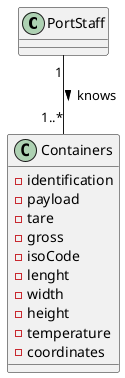 @startuml
class PortStaff {
}

class Containers {
- identification
- payload
- tare
- gross
- isoCode
- lenght
- width
- height
- temperature
- coordinates
}

PortStaff"1" -down- "1..*" Containers :> knows



@enduml
